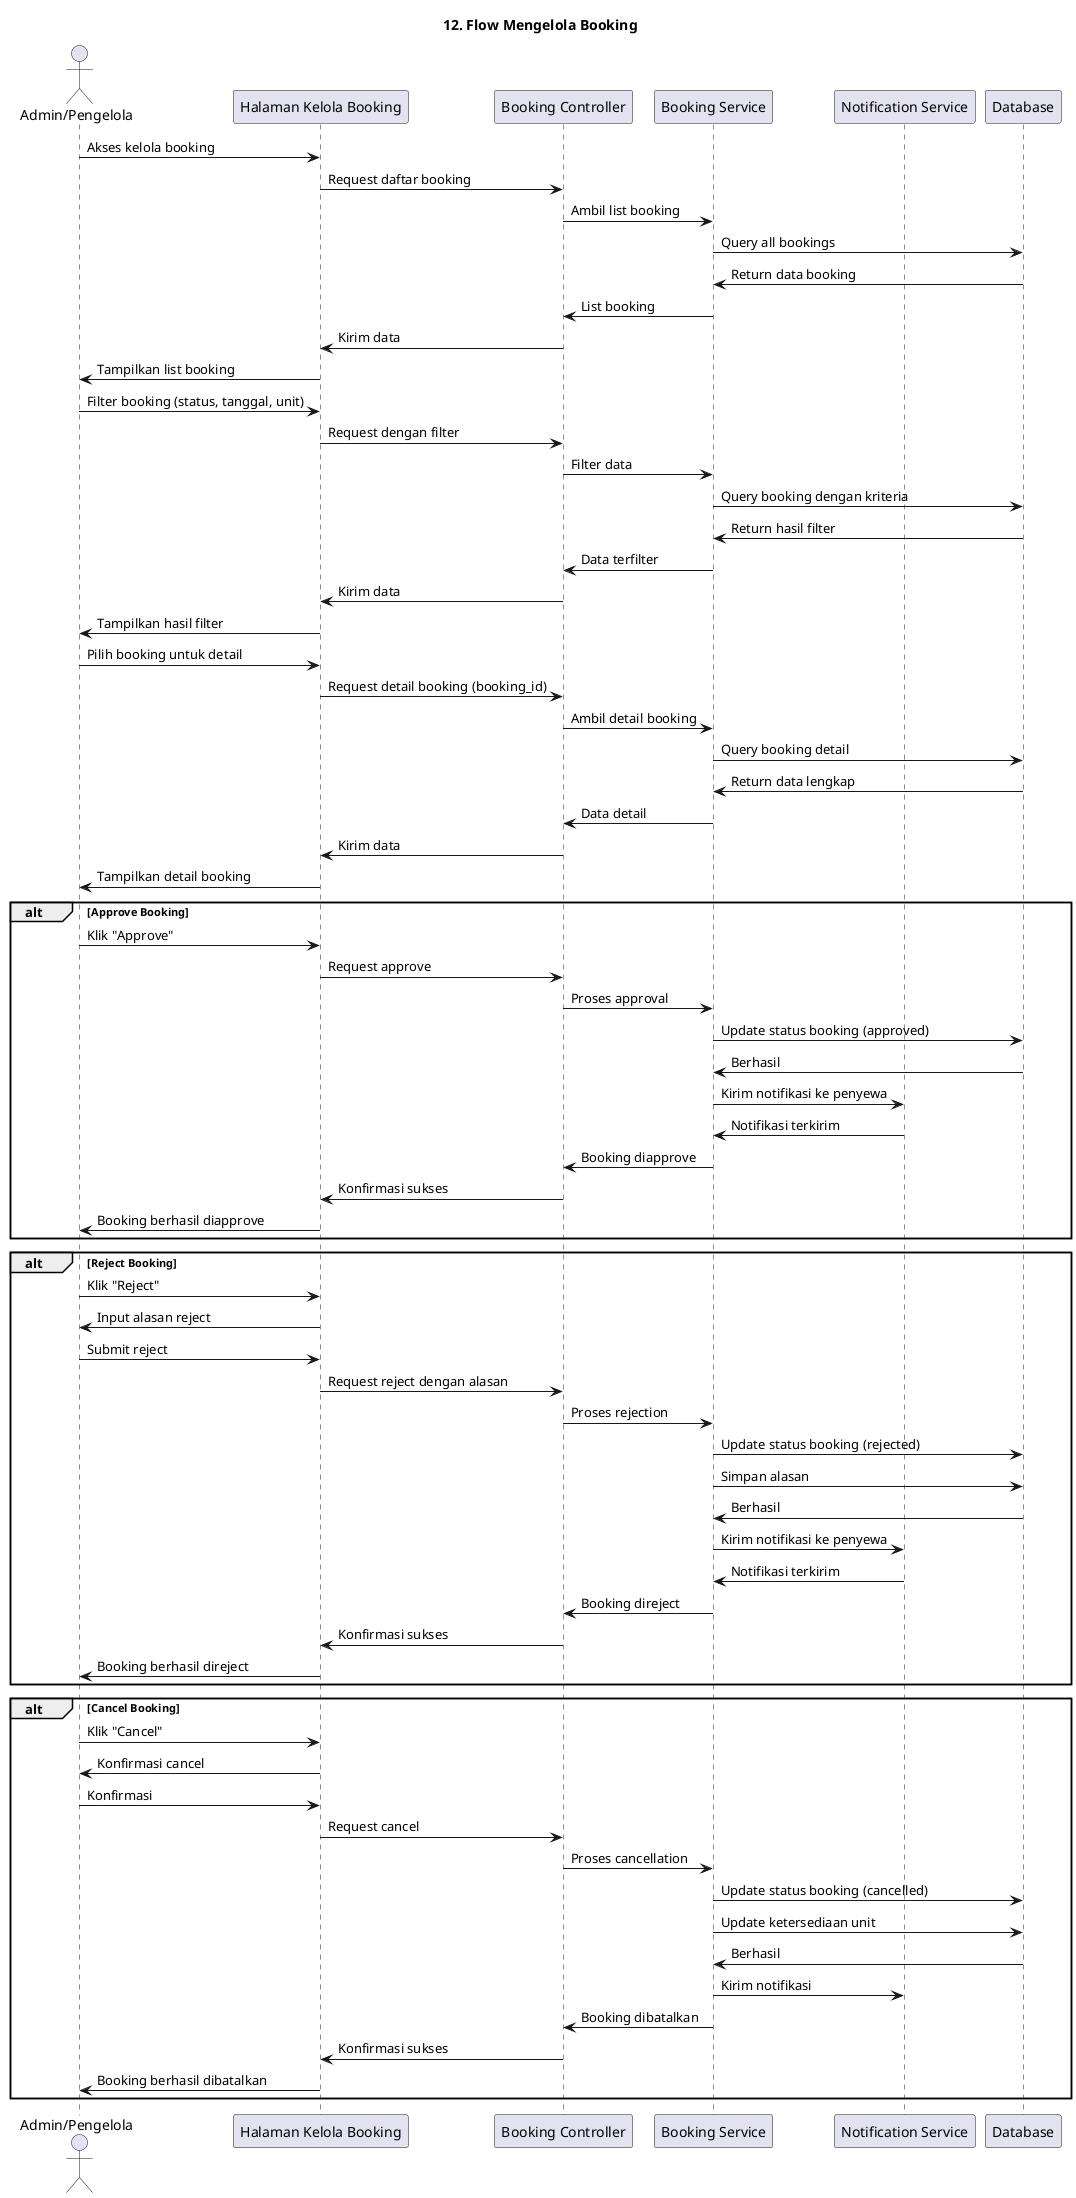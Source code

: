 @startuml 12_Flow_Mengelola_Booking
title 12. Flow Mengelola Booking

actor User as "Admin/Pengelola"
participant "Halaman Kelola Booking" as Page
participant "Booking Controller" as Ctrl
participant "Booking Service" as Service
participant "Notification Service" as Notif
participant Database as DB

User -> Page: Akses kelola booking
Page -> Ctrl: Request daftar booking
Ctrl -> Service: Ambil list booking
Service -> DB: Query all bookings
DB -> Service: Return data booking
Service -> Ctrl: List booking
Ctrl -> Page: Kirim data
Page -> User: Tampilkan list booking

User -> Page: Filter booking (status, tanggal, unit)
Page -> Ctrl: Request dengan filter
Ctrl -> Service: Filter data
Service -> DB: Query booking dengan kriteria
DB -> Service: Return hasil filter
Service -> Ctrl: Data terfilter
Ctrl -> Page: Kirim data
Page -> User: Tampilkan hasil filter

User -> Page: Pilih booking untuk detail
Page -> Ctrl: Request detail booking (booking_id)
Ctrl -> Service: Ambil detail booking
Service -> DB: Query booking detail
DB -> Service: Return data lengkap
Service -> Ctrl: Data detail
Ctrl -> Page: Kirim data
Page -> User: Tampilkan detail booking

alt Approve Booking
    User -> Page: Klik "Approve"
    Page -> Ctrl: Request approve
    Ctrl -> Service: Proses approval
    Service -> DB: Update status booking (approved)
    DB -> Service: Berhasil
    Service -> Notif: Kirim notifikasi ke penyewa
    Notif -> Service: Notifikasi terkirim
    Service -> Ctrl: Booking diapprove
    Ctrl -> Page: Konfirmasi sukses
    Page -> User: Booking berhasil diapprove
end

alt Reject Booking
    User -> Page: Klik "Reject"
    Page -> User: Input alasan reject
    User -> Page: Submit reject
    Page -> Ctrl: Request reject dengan alasan
    Ctrl -> Service: Proses rejection
    Service -> DB: Update status booking (rejected)
    Service -> DB: Simpan alasan
    DB -> Service: Berhasil
    Service -> Notif: Kirim notifikasi ke penyewa
    Notif -> Service: Notifikasi terkirim
    Service -> Ctrl: Booking direject
    Ctrl -> Page: Konfirmasi sukses
    Page -> User: Booking berhasil direject
end

alt Cancel Booking
    User -> Page: Klik "Cancel"
    Page -> User: Konfirmasi cancel
    User -> Page: Konfirmasi
    Page -> Ctrl: Request cancel
    Ctrl -> Service: Proses cancellation
    Service -> DB: Update status booking (cancelled)
    Service -> DB: Update ketersediaan unit
    DB -> Service: Berhasil
    Service -> Notif: Kirim notifikasi
    Service -> Ctrl: Booking dibatalkan
    Ctrl -> Page: Konfirmasi sukses
    Page -> User: Booking berhasil dibatalkan
end

@enduml